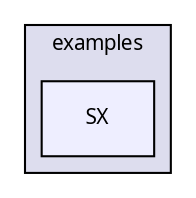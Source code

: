 digraph "SX" {
  compound=true
  node [ fontsize="10", fontname="FreeSans.ttf"];
  edge [ labelfontsize="10", labelfontname="FreeSans.ttf"];
  subgraph clusterdir_c338a0fe4a5498415556b59ba12fd991 {
    graph [ bgcolor="#ddddee", pencolor="black", label="examples" fontname="FreeSans.ttf", fontsize="10", URL="dir_c338a0fe4a5498415556b59ba12fd991.html"]
  dir_73b64a8c4186fd45f5e22d6b2cc46d53 [shape=box, label="SX", style="filled", fillcolor="#eeeeff", pencolor="black", URL="dir_73b64a8c4186fd45f5e22d6b2cc46d53.html"];
  }
}
